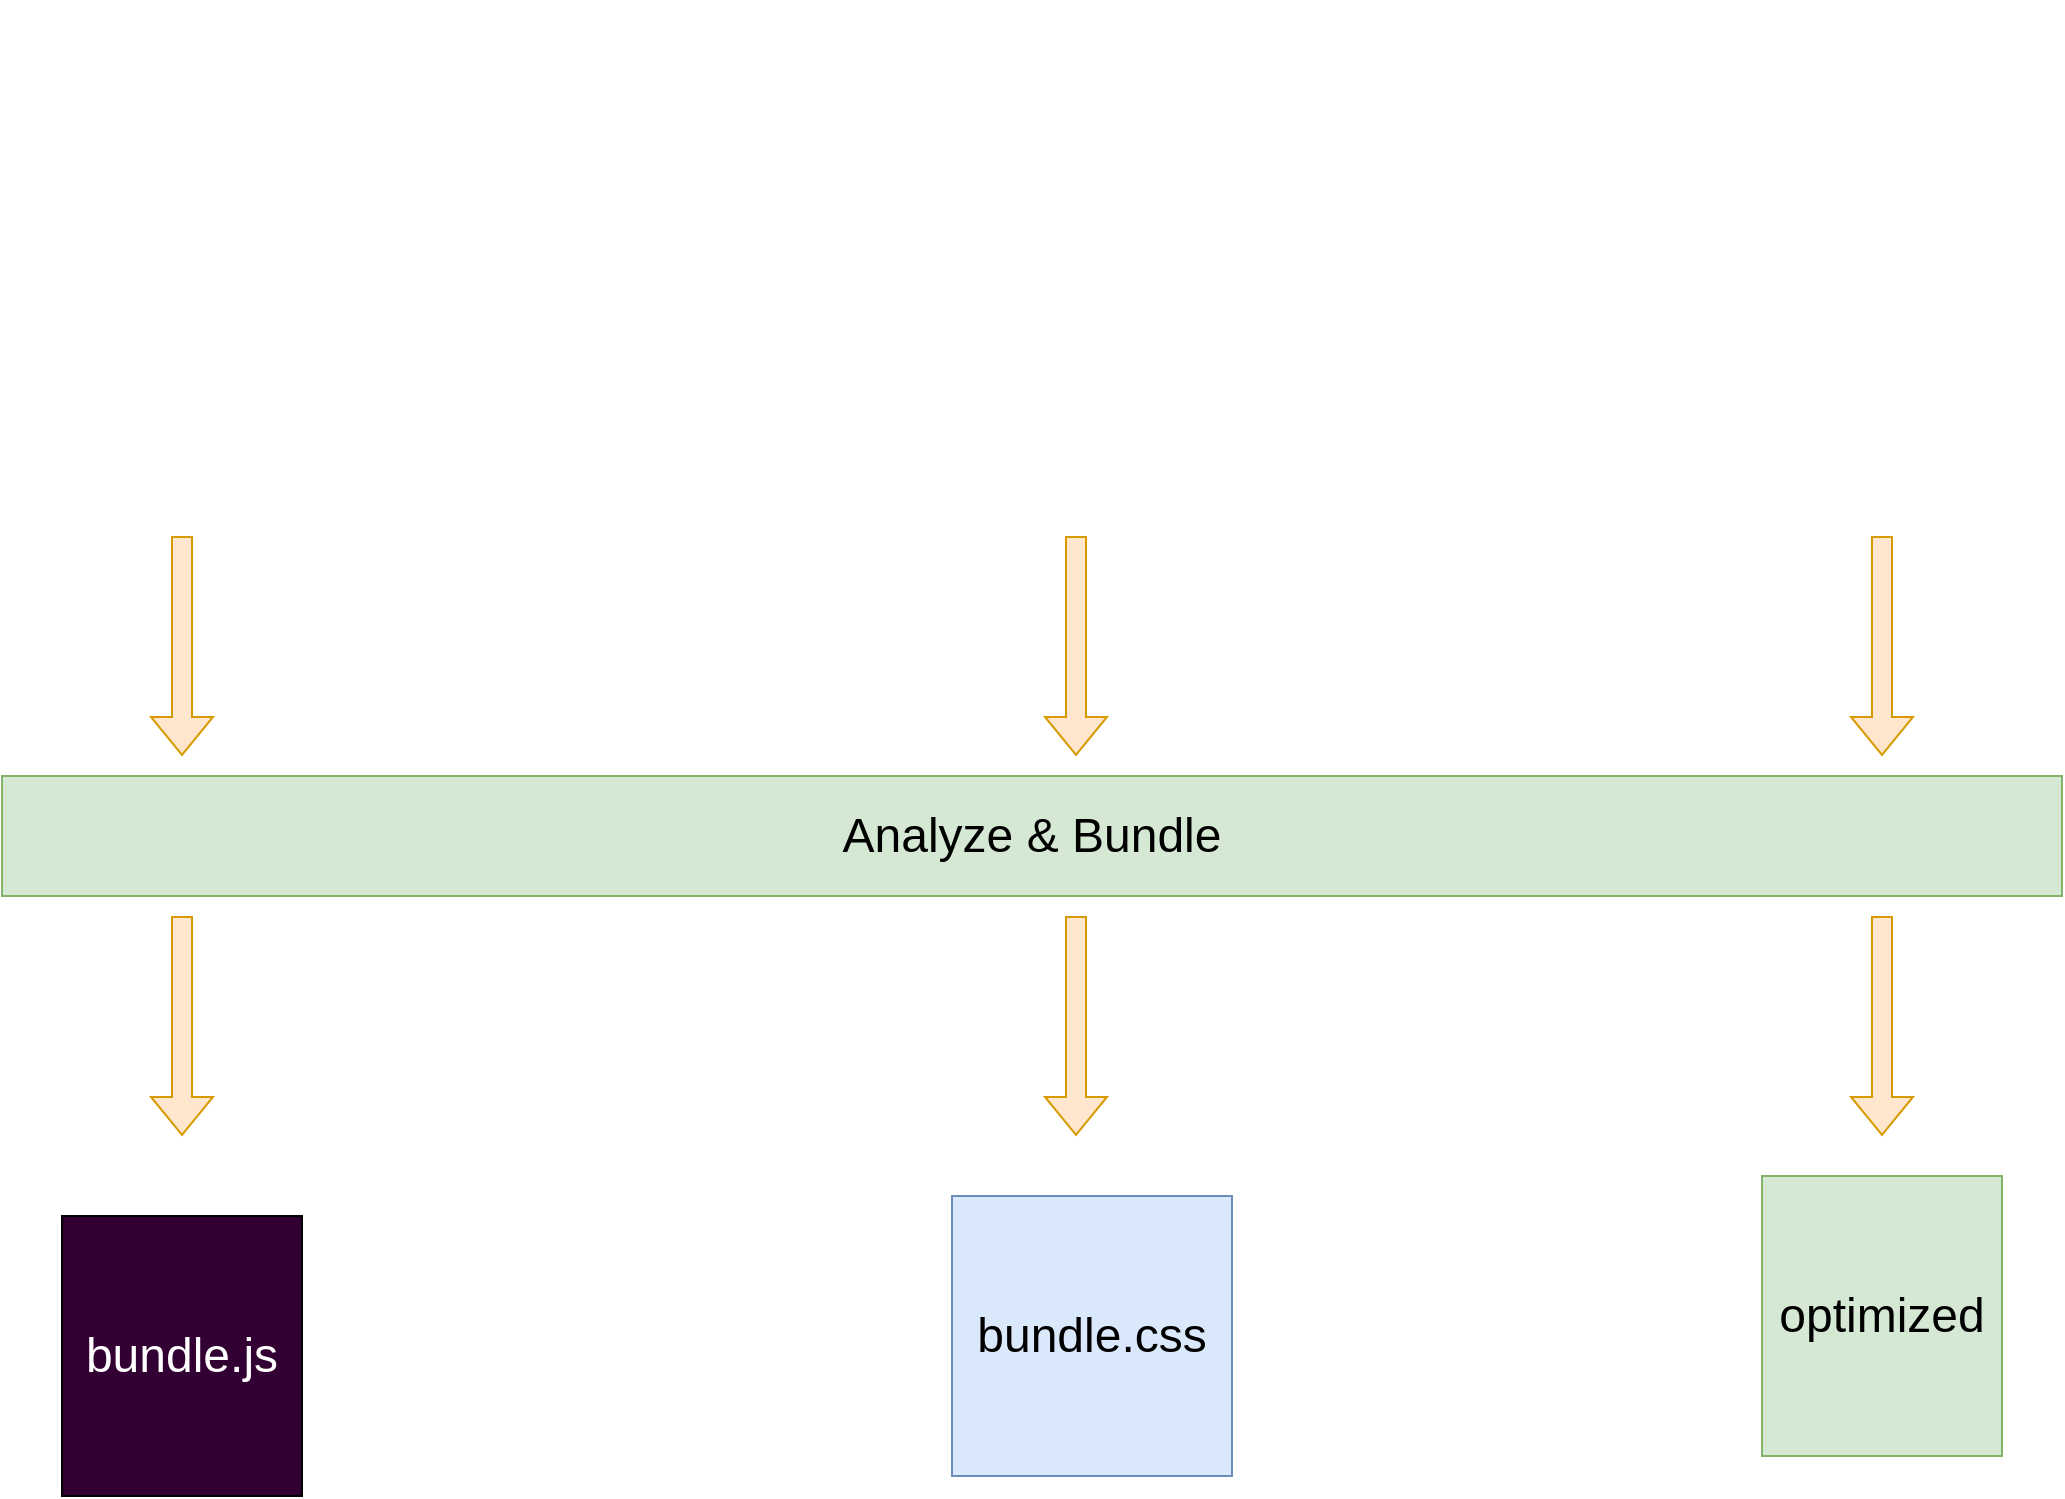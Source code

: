 <mxfile version="20.6.0" type="github" pages="2">
  <diagram id="QSu1Ly8LVvrhb4pI7M6v" name="Page-1">
    <mxGraphModel dx="1279" dy="968" grid="1" gridSize="10" guides="1" tooltips="1" connect="1" arrows="1" fold="1" page="1" pageScale="1" pageWidth="1169" pageHeight="827" math="0" shadow="0">
      <root>
        <mxCell id="0" />
        <mxCell id="1" parent="0" />
        <mxCell id="QLRnCc-cGf4NznBV3ruo-1" value="" style="shape=image;html=1;verticalAlign=top;verticalLabelPosition=bottom;labelBackgroundColor=#ffffff;imageAspect=0;aspect=fixed;image=https://cdn0.iconfinder.com/data/icons/phosphor-fill-vol-2/256/file-js-fill-128.png" parent="1" vertex="1">
          <mxGeometry x="60" y="140" width="80" height="80" as="geometry" />
        </mxCell>
        <mxCell id="QLRnCc-cGf4NznBV3ruo-2" value="" style="shape=image;html=1;verticalAlign=top;verticalLabelPosition=bottom;labelBackgroundColor=#ffffff;imageAspect=0;aspect=fixed;image=https://cdn0.iconfinder.com/data/icons/phosphor-fill-vol-2/256/file-js-fill-128.png" parent="1" vertex="1">
          <mxGeometry x="160" y="100" width="70" height="70" as="geometry" />
        </mxCell>
        <mxCell id="QLRnCc-cGf4NznBV3ruo-3" value="" style="shape=image;html=1;verticalAlign=top;verticalLabelPosition=bottom;labelBackgroundColor=#ffffff;imageAspect=0;aspect=fixed;image=https://cdn0.iconfinder.com/data/icons/phosphor-fill-vol-2/256/file-js-fill-128.png" parent="1" vertex="1">
          <mxGeometry x="170" y="190" width="80" height="80" as="geometry" />
        </mxCell>
        <mxCell id="QLRnCc-cGf4NznBV3ruo-4" value="" style="shape=image;html=1;verticalAlign=top;verticalLabelPosition=bottom;labelBackgroundColor=#ffffff;imageAspect=0;aspect=fixed;image=https://cdn1.iconfinder.com/data/icons/hawcons/32/700035-icon-77-document-file-css-128.png" parent="1" vertex="1">
          <mxGeometry x="510" y="110" width="90" height="90" as="geometry" />
        </mxCell>
        <mxCell id="QLRnCc-cGf4NznBV3ruo-5" value="" style="shape=image;html=1;verticalAlign=top;verticalLabelPosition=bottom;labelBackgroundColor=#ffffff;imageAspect=0;aspect=fixed;image=https://cdn1.iconfinder.com/data/icons/hawcons/32/700035-icon-77-document-file-css-128.png" parent="1" vertex="1">
          <mxGeometry x="600" y="180" width="90" height="90" as="geometry" />
        </mxCell>
        <mxCell id="QLRnCc-cGf4NznBV3ruo-6" value="" style="shape=image;html=1;verticalAlign=top;verticalLabelPosition=bottom;labelBackgroundColor=#ffffff;imageAspect=0;aspect=fixed;image=https://cdn1.iconfinder.com/data/icons/hawcons/32/699167-icon-9-file-jpg-128.png" parent="1" vertex="1">
          <mxGeometry x="900" y="52" width="108" height="108" as="geometry" />
        </mxCell>
        <mxCell id="QLRnCc-cGf4NznBV3ruo-7" value="" style="shape=image;html=1;verticalAlign=top;verticalLabelPosition=bottom;labelBackgroundColor=#ffffff;imageAspect=0;aspect=fixed;image=https://cdn1.iconfinder.com/data/icons/hawcons/32/699145-icon-69-document-file-png-128.png" parent="1" vertex="1">
          <mxGeometry x="1000" y="110" width="90" height="90" as="geometry" />
        </mxCell>
        <mxCell id="QLRnCc-cGf4NznBV3ruo-8" value="" style="shape=image;html=1;verticalAlign=top;verticalLabelPosition=bottom;labelBackgroundColor=#ffffff;imageAspect=0;aspect=fixed;image=https://cdn4.iconfinder.com/data/icons/file-extension-names-vol-5-1/512/5-128.png" parent="1" vertex="1">
          <mxGeometry x="900" y="170" width="80" height="80" as="geometry" />
        </mxCell>
        <mxCell id="QLRnCc-cGf4NznBV3ruo-9" value="" style="shape=image;html=1;verticalAlign=top;verticalLabelPosition=bottom;labelBackgroundColor=#ffffff;imageAspect=0;aspect=fixed;image=https://cdn2.iconfinder.com/data/icons/boxicons-solid-vol-2/24/bxs-file-gif-128.png" parent="1" vertex="1">
          <mxGeometry x="980" y="210" width="90" height="90" as="geometry" />
        </mxCell>
        <mxCell id="QLRnCc-cGf4NznBV3ruo-11" value="" style="shape=flexArrow;endArrow=classic;html=1;rounded=0;fontSize=24;fillColor=#ffe6cc;strokeColor=#d79b00;" parent="1" edge="1">
          <mxGeometry width="50" height="50" relative="1" as="geometry">
            <mxPoint x="150" y="320" as="sourcePoint" />
            <mxPoint x="150" y="430" as="targetPoint" />
          </mxGeometry>
        </mxCell>
        <mxCell id="QLRnCc-cGf4NznBV3ruo-12" value="" style="shape=flexArrow;endArrow=classic;html=1;rounded=0;fontSize=24;fillColor=#ffe6cc;strokeColor=#d79b00;" parent="1" edge="1">
          <mxGeometry width="50" height="50" relative="1" as="geometry">
            <mxPoint x="597" y="320" as="sourcePoint" />
            <mxPoint x="597" y="430" as="targetPoint" />
          </mxGeometry>
        </mxCell>
        <mxCell id="QLRnCc-cGf4NznBV3ruo-13" value="" style="shape=flexArrow;endArrow=classic;html=1;rounded=0;fontSize=24;fillColor=#ffe6cc;strokeColor=#d79b00;" parent="1" edge="1">
          <mxGeometry width="50" height="50" relative="1" as="geometry">
            <mxPoint x="1000" y="320" as="sourcePoint" />
            <mxPoint x="1000" y="430" as="targetPoint" />
          </mxGeometry>
        </mxCell>
        <mxCell id="QLRnCc-cGf4NznBV3ruo-10" value="&lt;font style=&quot;font-size: 24px;&quot;&gt;Analyze &amp;amp; Bundle&lt;/font&gt;" style="rounded=0;whiteSpace=wrap;html=1;fillColor=#d5e8d4;strokeColor=#82b366;" parent="1" vertex="1">
          <mxGeometry x="60" y="440" width="1030" height="60" as="geometry" />
        </mxCell>
        <mxCell id="QLRnCc-cGf4NznBV3ruo-14" value="" style="shape=flexArrow;endArrow=classic;html=1;rounded=0;fontSize=24;fillColor=#ffe6cc;strokeColor=#d79b00;" parent="1" edge="1">
          <mxGeometry width="50" height="50" relative="1" as="geometry">
            <mxPoint x="1000" y="510" as="sourcePoint" />
            <mxPoint x="1000" y="620" as="targetPoint" />
          </mxGeometry>
        </mxCell>
        <mxCell id="QLRnCc-cGf4NznBV3ruo-15" value="" style="shape=flexArrow;endArrow=classic;html=1;rounded=0;fontSize=24;fillColor=#ffe6cc;strokeColor=#d79b00;" parent="1" edge="1">
          <mxGeometry width="50" height="50" relative="1" as="geometry">
            <mxPoint x="597" y="510" as="sourcePoint" />
            <mxPoint x="597" y="620" as="targetPoint" />
          </mxGeometry>
        </mxCell>
        <mxCell id="QLRnCc-cGf4NznBV3ruo-16" value="" style="shape=flexArrow;endArrow=classic;html=1;rounded=0;fontSize=24;fillColor=#ffe6cc;strokeColor=#d79b00;" parent="1" edge="1">
          <mxGeometry width="50" height="50" relative="1" as="geometry">
            <mxPoint x="150" y="510" as="sourcePoint" />
            <mxPoint x="150" y="620" as="targetPoint" />
          </mxGeometry>
        </mxCell>
        <mxCell id="QLRnCc-cGf4NznBV3ruo-17" value="bundle.js" style="rounded=0;whiteSpace=wrap;html=1;fontSize=24;fillColor=#330033;fontColor=#FFFFFF;" parent="1" vertex="1">
          <mxGeometry x="90" y="660" width="120" height="140" as="geometry" />
        </mxCell>
        <mxCell id="QLRnCc-cGf4NznBV3ruo-18" value="bundle.css" style="rounded=0;whiteSpace=wrap;html=1;fontSize=24;fillColor=#dae8fc;strokeColor=#6c8ebf;" parent="1" vertex="1">
          <mxGeometry x="535" y="650" width="140" height="140" as="geometry" />
        </mxCell>
        <mxCell id="QLRnCc-cGf4NznBV3ruo-19" value="optimized" style="rounded=0;whiteSpace=wrap;html=1;fontSize=24;fillColor=#d5e8d4;strokeColor=#82b366;" parent="1" vertex="1">
          <mxGeometry x="940" y="640" width="120" height="140" as="geometry" />
        </mxCell>
      </root>
    </mxGraphModel>
  </diagram>
  <diagram id="ToES2s5m26Cg9a4xbpAw" name="Page-2">
    <mxGraphModel dx="1279" dy="968" grid="1" gridSize="10" guides="1" tooltips="1" connect="1" arrows="1" fold="1" page="1" pageScale="1" pageWidth="1169" pageHeight="827" math="0" shadow="0">
      <root>
        <mxCell id="0" />
        <mxCell id="1" parent="0" />
        <mxCell id="q5sTQWOK_DtQLGSrf7j--1" value="&lt;font color=&quot;#000000&quot;&gt;HOW IT WORKS&lt;/font&gt;" style="text;html=1;strokeColor=none;fillColor=none;align=center;verticalAlign=middle;whiteSpace=wrap;rounded=0;fontSize=24;fontColor=#FFFFFF;" vertex="1" parent="1">
          <mxGeometry x="440" y="90" width="280" height="30" as="geometry" />
        </mxCell>
        <mxCell id="q5sTQWOK_DtQLGSrf7j--7" style="edgeStyle=orthogonalEdgeStyle;rounded=0;orthogonalLoop=1;jettySize=auto;html=1;fontSize=24;fontColor=#000000;" edge="1" parent="1" source="q5sTQWOK_DtQLGSrf7j--2" target="q5sTQWOK_DtQLGSrf7j--3">
          <mxGeometry relative="1" as="geometry" />
        </mxCell>
        <mxCell id="q5sTQWOK_DtQLGSrf7j--2" value="entry&lt;br&gt;e.g ( index.js )" style="rounded=0;whiteSpace=wrap;html=1;fontSize=24;fillColor=#ffe6cc;strokeColor=#d79b00;" vertex="1" parent="1">
          <mxGeometry x="470" y="160" width="220" height="80" as="geometry" />
        </mxCell>
        <mxCell id="q5sTQWOK_DtQLGSrf7j--8" style="edgeStyle=orthogonalEdgeStyle;rounded=0;orthogonalLoop=1;jettySize=auto;html=1;entryX=0.5;entryY=0;entryDx=0;entryDy=0;fontSize=24;fontColor=#000000;" edge="1" parent="1" source="q5sTQWOK_DtQLGSrf7j--3" target="q5sTQWOK_DtQLGSrf7j--5">
          <mxGeometry relative="1" as="geometry" />
        </mxCell>
        <mxCell id="q5sTQWOK_DtQLGSrf7j--3" value="loaders&lt;br&gt;e.g ( style-loader, css-loader, sass-loader )" style="rounded=0;whiteSpace=wrap;html=1;fontSize=24;fillColor=#e1d5e7;strokeColor=#9673a6;" vertex="1" parent="1">
          <mxGeometry x="380" y="310" width="400" height="110" as="geometry" />
        </mxCell>
        <mxCell id="q5sTQWOK_DtQLGSrf7j--9" style="edgeStyle=orthogonalEdgeStyle;rounded=0;orthogonalLoop=1;jettySize=auto;html=1;entryX=0.5;entryY=0;entryDx=0;entryDy=0;fontSize=24;fontColor=#000000;" edge="1" parent="1" source="q5sTQWOK_DtQLGSrf7j--5" target="q5sTQWOK_DtQLGSrf7j--6">
          <mxGeometry relative="1" as="geometry" />
        </mxCell>
        <mxCell id="q5sTQWOK_DtQLGSrf7j--5" value="Plugins&lt;br&gt;e.g ( HtmlWebpackPlugin)" style="rounded=0;whiteSpace=wrap;html=1;fontSize=24;fillColor=#d5e8d4;strokeColor=#82b366;" vertex="1" parent="1">
          <mxGeometry x="380" y="480" width="400" height="110" as="geometry" />
        </mxCell>
        <mxCell id="q5sTQWOK_DtQLGSrf7j--6" value="&lt;font color=&quot;#ffffff&quot;&gt;Output&lt;br&gt;e.g ( main.js, bundle.css)&lt;br&gt;&lt;/font&gt;" style="rounded=0;whiteSpace=wrap;html=1;fontSize=24;fontColor=#ffffff;fillColor=#d80073;strokeColor=#A50040;" vertex="1" parent="1">
          <mxGeometry x="380" y="650" width="400" height="110" as="geometry" />
        </mxCell>
      </root>
    </mxGraphModel>
  </diagram>
</mxfile>
